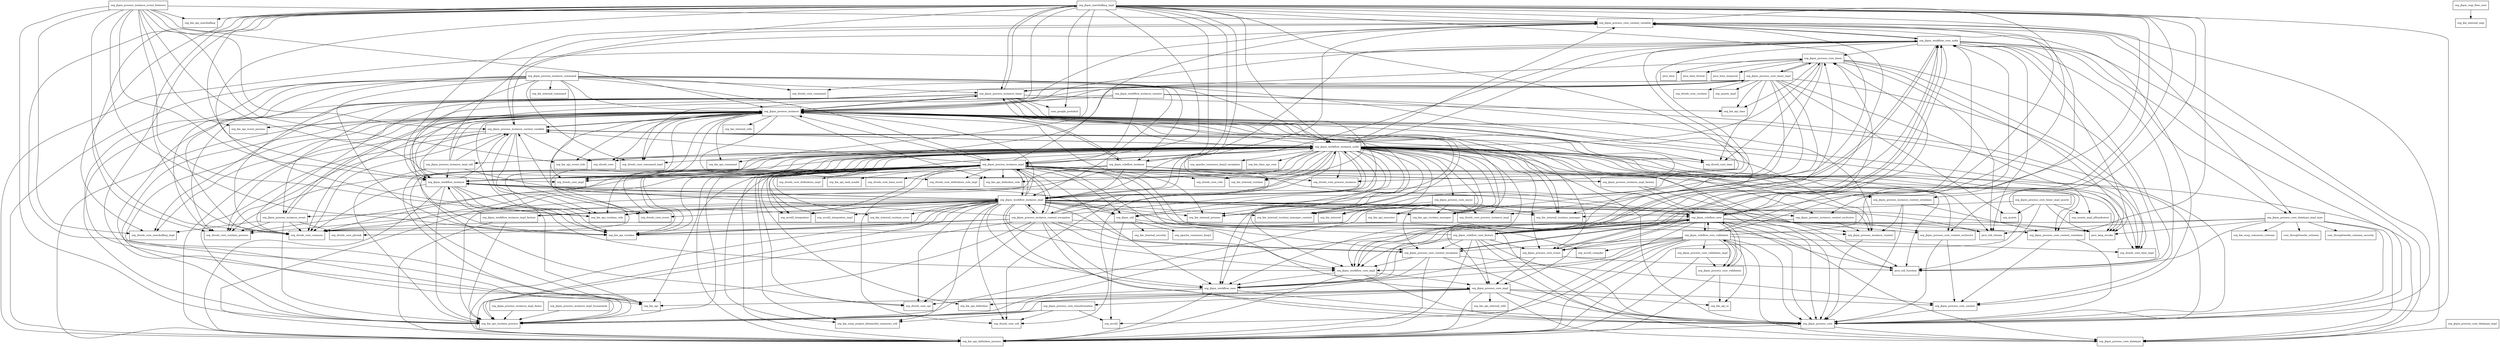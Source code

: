 digraph jbpm_flow_7_6_0_Final_package_dependencies {
  node [shape = box, fontsize=10.0];
  org_jbpm_marshalling_impl -> com_google_protobuf;
  org_jbpm_marshalling_impl -> org_drools_core_common;
  org_jbpm_marshalling_impl -> org_drools_core_impl;
  org_jbpm_marshalling_impl -> org_drools_core_marshalling_impl;
  org_jbpm_marshalling_impl -> org_drools_core_process_instance;
  org_jbpm_marshalling_impl -> org_drools_core_process_instance_impl;
  org_jbpm_marshalling_impl -> org_drools_core_runtime_process;
  org_jbpm_marshalling_impl -> org_drools_core_util;
  org_jbpm_marshalling_impl -> org_jbpm_process_core;
  org_jbpm_marshalling_impl -> org_jbpm_process_core_context_exclusive;
  org_jbpm_marshalling_impl -> org_jbpm_process_core_context_swimlane;
  org_jbpm_marshalling_impl -> org_jbpm_process_core_context_variable;
  org_jbpm_marshalling_impl -> org_jbpm_process_instance;
  org_jbpm_marshalling_impl -> org_jbpm_process_instance_context_exclusive;
  org_jbpm_marshalling_impl -> org_jbpm_process_instance_context_swimlane;
  org_jbpm_marshalling_impl -> org_jbpm_process_instance_context_variable;
  org_jbpm_marshalling_impl -> org_jbpm_process_instance_impl;
  org_jbpm_marshalling_impl -> org_jbpm_process_instance_timer;
  org_jbpm_marshalling_impl -> org_jbpm_ruleflow_core;
  org_jbpm_marshalling_impl -> org_jbpm_ruleflow_instance;
  org_jbpm_marshalling_impl -> org_jbpm_workflow_instance;
  org_jbpm_marshalling_impl -> org_jbpm_workflow_instance_impl;
  org_jbpm_marshalling_impl -> org_jbpm_workflow_instance_node;
  org_jbpm_marshalling_impl -> org_kie_api;
  org_jbpm_marshalling_impl -> org_kie_api_definition_process;
  org_jbpm_marshalling_impl -> org_kie_api_marshalling;
  org_jbpm_marshalling_impl -> org_kie_api_runtime_process;
  org_jbpm_marshalling_impl -> org_kie_api_runtime_rule;
  org_jbpm_osgi_flow_core -> org_kie_internal_osgi;
  org_jbpm_process_core -> org_jbpm_process_core_datatype;
  org_jbpm_process_core -> org_kie_api_definition_process;
  org_jbpm_process_core_async -> org_drools_core_process_instance_impl;
  org_jbpm_process_core_async -> org_kie_api_executor;
  org_jbpm_process_core_async -> org_kie_api_runtime;
  org_jbpm_process_core_async -> org_kie_api_runtime_manager;
  org_jbpm_process_core_async -> org_kie_api_runtime_process;
  org_jbpm_process_core_async -> org_kie_internal;
  org_jbpm_process_core_async -> org_kie_internal_process;
  org_jbpm_process_core_async -> org_kie_internal_runtime_manager;
  org_jbpm_process_core_async -> org_kie_internal_runtime_manager_context;
  org_jbpm_process_core_context -> org_jbpm_process_core;
  org_jbpm_process_core_context_exception -> org_jbpm_process_core;
  org_jbpm_process_core_context_exception -> org_jbpm_process_core_context;
  org_jbpm_process_core_context_exception -> org_jbpm_ruleflow_core;
  org_jbpm_process_core_context_exception -> org_jbpm_workflow_core;
  org_jbpm_process_core_context_exception -> org_jbpm_workflow_core_impl;
  org_jbpm_process_core_context_exception -> org_kie_api_definition_process;
  org_jbpm_process_core_context_exclusive -> org_jbpm_process_core;
  org_jbpm_process_core_context_exclusive -> org_jbpm_process_core_context;
  org_jbpm_process_core_context_swimlane -> org_jbpm_process_core;
  org_jbpm_process_core_context_swimlane -> org_jbpm_process_core_context;
  org_jbpm_process_core_context_variable -> org_jbpm_process_core;
  org_jbpm_process_core_context_variable -> org_jbpm_process_core_context;
  org_jbpm_process_core_context_variable -> org_jbpm_process_core_datatype;
  org_jbpm_process_core_context_variable -> org_jbpm_process_core_datatype_impl_type;
  org_jbpm_process_core_context_variable -> org_jbpm_workflow_core_node;
  org_jbpm_process_core_datatype_impl -> org_jbpm_process_core_datatype;
  org_jbpm_process_core_datatype_impl_type -> com_thoughtworks_xstream;
  org_jbpm_process_core_datatype_impl_type -> com_thoughtworks_xstream_security;
  org_jbpm_process_core_datatype_impl_type -> java_lang_invoke;
  org_jbpm_process_core_datatype_impl_type -> java_util_function;
  org_jbpm_process_core_datatype_impl_type -> java_util_stream;
  org_jbpm_process_core_datatype_impl_type -> org_drools_core_common;
  org_jbpm_process_core_datatype_impl_type -> org_jbpm_process_core;
  org_jbpm_process_core_datatype_impl_type -> org_jbpm_process_core_datatype;
  org_jbpm_process_core_datatype_impl_type -> org_kie_soup_commons_xstream;
  org_jbpm_process_core_event -> java_util_function;
  org_jbpm_process_core_event -> org_jbpm_process_core_impl;
  org_jbpm_process_core_event -> org_jbpm_workflow_core_node;
  org_jbpm_process_core_event -> org_kie_api_runtime_process;
  org_jbpm_process_core_impl -> org_jbpm_process_core;
  org_jbpm_process_core_impl -> org_jbpm_process_core_context;
  org_jbpm_process_core_impl -> org_jbpm_process_core_datatype;
  org_jbpm_process_core_impl -> org_jbpm_process_core_transformation;
  org_jbpm_process_core_impl -> org_kie_api;
  org_jbpm_process_core_impl -> org_kie_api_definition;
  org_jbpm_process_core_impl -> org_kie_api_definition_process;
  org_jbpm_process_core_impl -> org_kie_api_internal_utils;
  org_jbpm_process_core_impl -> org_kie_api_io;
  org_jbpm_process_core_impl -> org_kie_api_runtime_process;
  org_jbpm_process_core_timer -> java_lang_invoke;
  org_jbpm_process_core_timer -> java_time;
  org_jbpm_process_core_timer -> java_time_format;
  org_jbpm_process_core_timer -> java_time_temporal;
  org_jbpm_process_core_timer -> java_util_function;
  org_jbpm_process_core_timer -> java_util_stream;
  org_jbpm_process_core_timer -> org_drools_core_time;
  org_jbpm_process_core_timer -> org_drools_core_time_impl;
  org_jbpm_process_core_timer -> org_jbpm_process_core_timer_impl;
  org_jbpm_process_core_timer -> org_jbpm_util;
  org_jbpm_process_core_timer -> org_kie_api_time;
  org_jbpm_process_core_timer_impl -> org_drools_core_command;
  org_jbpm_process_core_timer_impl -> org_drools_core_command_impl;
  org_jbpm_process_core_timer_impl -> org_drools_core_common;
  org_jbpm_process_core_timer_impl -> org_drools_core_runtime;
  org_jbpm_process_core_timer_impl -> org_drools_core_time;
  org_jbpm_process_core_timer_impl -> org_drools_core_time_impl;
  org_jbpm_process_core_timer_impl -> org_jbpm_process_core_timer;
  org_jbpm_process_core_timer_impl -> org_jbpm_process_instance_timer;
  org_jbpm_process_core_timer_impl -> org_kie_api_runtime;
  org_jbpm_process_core_timer_impl -> org_kie_api_runtime_manager;
  org_jbpm_process_core_timer_impl -> org_kie_api_time;
  org_jbpm_process_core_timer_impl -> org_kie_internal_runtime_manager;
  org_jbpm_process_core_timer_impl -> org_kie_internal_runtime_manager_context;
  org_jbpm_process_core_timer_impl -> org_quartz;
  org_jbpm_process_core_timer_impl -> org_quartz_impl;
  org_jbpm_process_core_timer_impl -> org_quartz_impl_jdbcjobstore;
  org_jbpm_process_core_timer_impl_quartz -> java_lang_invoke;
  org_jbpm_process_core_timer_impl_quartz -> java_util_function;
  org_jbpm_process_core_timer_impl_quartz -> org_kie_internal_runtime_manager;
  org_jbpm_process_core_timer_impl_quartz -> org_quartz;
  org_jbpm_process_core_timer_impl_quartz -> org_quartz_impl_jdbcjobstore;
  org_jbpm_process_core_transformation -> org_drools_core_util;
  org_jbpm_process_core_transformation -> org_kie_api_runtime_process;
  org_jbpm_process_core_transformation -> org_kie_soup_project_datamodel_commons_util;
  org_jbpm_process_core_transformation -> org_mvel2;
  org_jbpm_process_core_validation -> org_jbpm_ruleflow_core;
  org_jbpm_process_core_validation -> org_jbpm_ruleflow_core_validation;
  org_jbpm_process_core_validation -> org_kie_api_definition_process;
  org_jbpm_process_core_validation -> org_kie_api_io;
  org_jbpm_process_core_validation_impl -> org_jbpm_process_core_validation;
  org_jbpm_process_core_validation_impl -> org_kie_api_definition_process;
  org_jbpm_process_instance -> org_drools_core;
  org_jbpm_process_instance -> org_drools_core_command_impl;
  org_jbpm_process_instance -> org_drools_core_common;
  org_jbpm_process_instance -> org_drools_core_definitions_rule_impl;
  org_jbpm_process_instance -> org_drools_core_event;
  org_jbpm_process_instance -> org_drools_core_impl;
  org_jbpm_process_instance -> org_drools_core_marshalling_impl;
  org_jbpm_process_instance -> org_drools_core_phreak;
  org_jbpm_process_instance -> org_drools_core_runtime_process;
  org_jbpm_process_instance -> org_drools_core_time;
  org_jbpm_process_instance -> org_drools_core_time_impl;
  org_jbpm_process_instance -> org_jbpm_process_core;
  org_jbpm_process_instance -> org_jbpm_process_core_context_variable;
  org_jbpm_process_instance -> org_jbpm_process_core_event;
  org_jbpm_process_instance -> org_jbpm_process_core_timer;
  org_jbpm_process_instance -> org_jbpm_process_instance_context_variable;
  org_jbpm_process_instance -> org_jbpm_process_instance_event;
  org_jbpm_process_instance -> org_jbpm_process_instance_timer;
  org_jbpm_process_instance -> org_jbpm_ruleflow_core;
  org_jbpm_process_instance -> org_jbpm_ruleflow_instance;
  org_jbpm_process_instance -> org_jbpm_workflow_core_node;
  org_jbpm_process_instance -> org_kie_api;
  org_jbpm_process_instance -> org_kie_api_command;
  org_jbpm_process_instance -> org_kie_api_definition_process;
  org_jbpm_process_instance -> org_kie_api_definition_rule;
  org_jbpm_process_instance -> org_kie_api_event_process;
  org_jbpm_process_instance -> org_kie_api_event_rule;
  org_jbpm_process_instance -> org_kie_api_runtime;
  org_jbpm_process_instance -> org_kie_api_runtime_manager;
  org_jbpm_process_instance -> org_kie_api_runtime_process;
  org_jbpm_process_instance -> org_kie_api_runtime_rule;
  org_jbpm_process_instance -> org_kie_internal_process;
  org_jbpm_process_instance -> org_kie_internal_runtime;
  org_jbpm_process_instance -> org_kie_internal_runtime_manager;
  org_jbpm_process_instance -> org_kie_internal_runtime_manager_context;
  org_jbpm_process_instance -> org_kie_internal_utils;
  org_jbpm_process_instance_command -> org_drools_core_command;
  org_jbpm_process_instance_command -> org_drools_core_command_impl;
  org_jbpm_process_instance_command -> org_drools_core_common;
  org_jbpm_process_instance_command -> org_drools_core_impl;
  org_jbpm_process_instance_command -> org_drools_core_runtime_process;
  org_jbpm_process_instance_command -> org_jbpm_process_instance;
  org_jbpm_process_instance_command -> org_jbpm_process_instance_impl;
  org_jbpm_process_instance_command -> org_jbpm_process_instance_timer;
  org_jbpm_process_instance_command -> org_jbpm_ruleflow_instance;
  org_jbpm_process_instance_command -> org_jbpm_workflow_core_impl;
  org_jbpm_process_instance_command -> org_jbpm_workflow_instance;
  org_jbpm_process_instance_command -> org_jbpm_workflow_instance_impl;
  org_jbpm_process_instance_command -> org_jbpm_workflow_instance_node;
  org_jbpm_process_instance_command -> org_kie_api;
  org_jbpm_process_instance_command -> org_kie_api_definition_process;
  org_jbpm_process_instance_command -> org_kie_api_runtime;
  org_jbpm_process_instance_command -> org_kie_api_runtime_process;
  org_jbpm_process_instance_command -> org_kie_internal_command;
  org_jbpm_process_instance_context -> org_jbpm_process_core;
  org_jbpm_process_instance_context -> org_jbpm_process_instance;
  org_jbpm_process_instance_context_exception -> org_drools_core_common;
  org_jbpm_process_instance_context_exception -> org_drools_core_spi;
  org_jbpm_process_instance_context_exception -> org_jbpm_process_core;
  org_jbpm_process_instance_context_exception -> org_jbpm_process_core_context_exception;
  org_jbpm_process_instance_context_exception -> org_jbpm_process_instance;
  org_jbpm_process_instance_context_exception -> org_jbpm_process_instance_context;
  org_jbpm_process_instance_context_exception -> org_jbpm_process_instance_impl;
  org_jbpm_process_instance_context_exception -> org_jbpm_workflow_core;
  org_jbpm_process_instance_context_exception -> org_jbpm_workflow_core_impl;
  org_jbpm_process_instance_context_exception -> org_jbpm_workflow_core_node;
  org_jbpm_process_instance_context_exception -> org_jbpm_workflow_instance;
  org_jbpm_process_instance_context_exception -> org_jbpm_workflow_instance_impl;
  org_jbpm_process_instance_context_exception -> org_jbpm_workflow_instance_node;
  org_jbpm_process_instance_context_exception -> org_kie_api_definition_process;
  org_jbpm_process_instance_context_exception -> org_kie_api_runtime;
  org_jbpm_process_instance_context_exception -> org_kie_api_runtime_process;
  org_jbpm_process_instance_context_exclusive -> org_jbpm_process_core_context_exclusive;
  org_jbpm_process_instance_context_exclusive -> org_jbpm_process_instance_context;
  org_jbpm_process_instance_context_exclusive -> org_kie_api_runtime_process;
  org_jbpm_process_instance_context_swimlane -> org_jbpm_process_core;
  org_jbpm_process_instance_context_swimlane -> org_jbpm_process_core_context_swimlane;
  org_jbpm_process_instance_context_swimlane -> org_jbpm_process_instance_context;
  org_jbpm_process_instance_context_variable -> org_drools_core;
  org_jbpm_process_instance_context_variable -> org_drools_core_common;
  org_jbpm_process_instance_context_variable -> org_drools_core_event;
  org_jbpm_process_instance_context_variable -> org_drools_core_runtime_process;
  org_jbpm_process_instance_context_variable -> org_jbpm_process_core;
  org_jbpm_process_instance_context_variable -> org_jbpm_process_core_context_variable;
  org_jbpm_process_instance_context_variable -> org_jbpm_process_instance;
  org_jbpm_process_instance_context_variable -> org_jbpm_process_instance_context;
  org_jbpm_process_instance_context_variable -> org_jbpm_workflow_core;
  org_jbpm_process_instance_context_variable -> org_jbpm_workflow_instance_node;
  org_jbpm_process_instance_context_variable -> org_kie_api_definition_process;
  org_jbpm_process_instance_context_variable -> org_kie_api_runtime;
  org_jbpm_process_instance_context_variable -> org_kie_api_runtime_process;
  org_jbpm_process_instance_context_variable -> org_kie_api_runtime_rule;
  org_jbpm_process_instance_event -> org_drools_core_common;
  org_jbpm_process_instance_event -> org_drools_core_marshalling_impl;
  org_jbpm_process_instance_event -> org_drools_core_phreak;
  org_jbpm_process_instance_event -> org_drools_core_runtime_process;
  org_jbpm_process_instance_event -> org_jbpm_process_instance;
  org_jbpm_process_instance_event -> org_kie_api_runtime_process;
  org_jbpm_process_instance_event_listeners -> org_drools_core_common;
  org_jbpm_process_instance_event_listeners -> org_drools_core_impl;
  org_jbpm_process_instance_event_listeners -> org_drools_core_marshalling_impl;
  org_jbpm_process_instance_event_listeners -> org_jbpm_process_core_context_variable;
  org_jbpm_process_instance_event_listeners -> org_jbpm_process_instance;
  org_jbpm_process_instance_event_listeners -> org_jbpm_process_instance_context_variable;
  org_jbpm_process_instance_event_listeners -> org_jbpm_workflow_instance;
  org_jbpm_process_instance_event_listeners -> org_kie_api_event_process;
  org_jbpm_process_instance_event_listeners -> org_kie_api_event_rule;
  org_jbpm_process_instance_event_listeners -> org_kie_api_marshalling;
  org_jbpm_process_instance_event_listeners -> org_kie_api_runtime;
  org_jbpm_process_instance_event_listeners -> org_kie_api_runtime_process;
  org_jbpm_process_instance_event_listeners -> org_kie_api_runtime_rule;
  org_jbpm_process_instance_impl -> org_drools_core_base_mvel;
  org_jbpm_process_instance_impl -> org_drools_core_common;
  org_jbpm_process_instance_impl -> org_drools_core_definitions_impl;
  org_jbpm_process_instance_impl -> org_drools_core_definitions_rule_impl;
  org_jbpm_process_instance_impl -> org_drools_core_impl;
  org_jbpm_process_instance_impl -> org_drools_core_process_instance;
  org_jbpm_process_instance_impl -> org_drools_core_rule;
  org_jbpm_process_instance_impl -> org_drools_core_runtime_process;
  org_jbpm_process_instance_impl -> org_drools_core_spi;
  org_jbpm_process_instance_impl -> org_drools_core_util;
  org_jbpm_process_instance_impl -> org_jbpm_process_core;
  org_jbpm_process_instance_impl -> org_jbpm_process_core_context_exception;
  org_jbpm_process_instance_impl -> org_jbpm_process_core_context_swimlane;
  org_jbpm_process_instance_impl -> org_jbpm_process_core_context_variable;
  org_jbpm_process_instance_impl -> org_jbpm_process_core_impl;
  org_jbpm_process_instance_impl -> org_jbpm_process_instance;
  org_jbpm_process_instance_impl -> org_jbpm_process_instance_context_exception;
  org_jbpm_process_instance_impl -> org_jbpm_process_instance_context_swimlane;
  org_jbpm_process_instance_impl -> org_jbpm_process_instance_context_variable;
  org_jbpm_process_instance_impl -> org_jbpm_process_instance_impl_factory;
  org_jbpm_process_instance_impl -> org_jbpm_util;
  org_jbpm_process_instance_impl -> org_jbpm_workflow_core;
  org_jbpm_process_instance_impl -> org_jbpm_workflow_instance;
  org_jbpm_process_instance_impl -> org_jbpm_workflow_instance_impl;
  org_jbpm_process_instance_impl -> org_jbpm_workflow_instance_node;
  org_jbpm_process_instance_impl -> org_kie_api;
  org_jbpm_process_instance_impl -> org_kie_api_definition;
  org_jbpm_process_instance_impl -> org_kie_api_definition_process;
  org_jbpm_process_instance_impl -> org_kie_api_definition_rule;
  org_jbpm_process_instance_impl -> org_kie_api_runtime;
  org_jbpm_process_instance_impl -> org_kie_api_runtime_process;
  org_jbpm_process_instance_impl -> org_kie_api_runtime_rule;
  org_jbpm_process_instance_impl -> org_kie_api_task_model;
  org_jbpm_process_instance_impl -> org_kie_internal_process;
  org_jbpm_process_instance_impl -> org_kie_internal_runtime;
  org_jbpm_process_instance_impl -> org_kie_internal_runtime_error;
  org_jbpm_process_instance_impl -> org_kie_soup_project_datamodel_commons_util;
  org_jbpm_process_instance_impl -> org_mvel2_integration;
  org_jbpm_process_instance_impl_demo -> org_kie_api_runtime_process;
  org_jbpm_process_instance_impl_factory -> org_jbpm_process_core;
  org_jbpm_process_instance_impl_factory -> org_jbpm_process_instance;
  org_jbpm_process_instance_impl_factory -> org_jbpm_process_instance_context;
  org_jbpm_process_instance_impl_factory -> org_jbpm_process_instance_impl;
  org_jbpm_process_instance_impl_humantask -> org_kie_api_runtime_process;
  org_jbpm_process_instance_impl_util -> org_jbpm_process_core_context_variable;
  org_jbpm_process_instance_impl_util -> org_jbpm_process_instance;
  org_jbpm_process_instance_impl_util -> org_jbpm_process_instance_context_variable;
  org_jbpm_process_instance_impl_util -> org_jbpm_util;
  org_jbpm_process_instance_impl_util -> org_jbpm_workflow_instance;
  org_jbpm_process_instance_impl_util -> org_kie_api_runtime_process;
  org_jbpm_process_instance_timer -> com_google_protobuf;
  org_jbpm_process_instance_timer -> org_drools_core_common;
  org_jbpm_process_instance_timer -> org_drools_core_marshalling_impl;
  org_jbpm_process_instance_timer -> org_drools_core_runtime_process;
  org_jbpm_process_instance_timer -> org_drools_core_time;
  org_jbpm_process_instance_timer -> org_drools_core_time_impl;
  org_jbpm_process_instance_timer -> org_jbpm_marshalling_impl;
  org_jbpm_process_instance_timer -> org_jbpm_process_core_timer_impl;
  org_jbpm_process_instance_timer -> org_jbpm_process_instance;
  org_jbpm_process_instance_timer -> org_jbpm_process_instance_event;
  org_jbpm_process_instance_timer -> org_kie_api_runtime;
  org_jbpm_process_instance_timer -> org_kie_api_runtime_process;
  org_jbpm_process_instance_timer -> org_kie_api_time;
  org_jbpm_process_instance_timer -> org_kie_internal_runtime;
  org_jbpm_ruleflow_core -> java_lang_invoke;
  org_jbpm_ruleflow_core -> java_util_function;
  org_jbpm_ruleflow_core -> java_util_stream;
  org_jbpm_ruleflow_core -> org_jbpm_process_core;
  org_jbpm_ruleflow_core -> org_jbpm_process_core_context_exception;
  org_jbpm_ruleflow_core -> org_jbpm_process_core_context_swimlane;
  org_jbpm_ruleflow_core -> org_jbpm_process_core_context_variable;
  org_jbpm_ruleflow_core -> org_jbpm_process_core_datatype;
  org_jbpm_ruleflow_core -> org_jbpm_process_core_event;
  org_jbpm_ruleflow_core -> org_jbpm_process_core_timer;
  org_jbpm_ruleflow_core -> org_jbpm_process_core_validation;
  org_jbpm_ruleflow_core -> org_jbpm_ruleflow_core_factory;
  org_jbpm_ruleflow_core -> org_jbpm_ruleflow_core_validation;
  org_jbpm_ruleflow_core -> org_jbpm_workflow_core;
  org_jbpm_ruleflow_core -> org_jbpm_workflow_core_impl;
  org_jbpm_ruleflow_core -> org_jbpm_workflow_core_node;
  org_jbpm_ruleflow_core -> org_kie_api_definition_process;
  org_jbpm_ruleflow_core_factory -> org_jbpm_process_core;
  org_jbpm_ruleflow_core_factory -> org_jbpm_process_core_context_exception;
  org_jbpm_ruleflow_core_factory -> org_jbpm_process_core_context_variable;
  org_jbpm_ruleflow_core_factory -> org_jbpm_process_core_datatype;
  org_jbpm_ruleflow_core_factory -> org_jbpm_process_core_event;
  org_jbpm_ruleflow_core_factory -> org_jbpm_process_core_impl;
  org_jbpm_ruleflow_core_factory -> org_jbpm_process_core_timer;
  org_jbpm_ruleflow_core_factory -> org_jbpm_process_instance_impl;
  org_jbpm_ruleflow_core_factory -> org_jbpm_ruleflow_core;
  org_jbpm_ruleflow_core_factory -> org_jbpm_workflow_core;
  org_jbpm_ruleflow_core_factory -> org_jbpm_workflow_core_impl;
  org_jbpm_ruleflow_core_factory -> org_jbpm_workflow_core_node;
  org_jbpm_ruleflow_core_factory -> org_kie_api_definition_process;
  org_jbpm_ruleflow_core_validation -> org_drools_core_time_impl;
  org_jbpm_ruleflow_core_validation -> org_jbpm_process_core;
  org_jbpm_ruleflow_core_validation -> org_jbpm_process_core_context_exception;
  org_jbpm_ruleflow_core_validation -> org_jbpm_process_core_context_variable;
  org_jbpm_ruleflow_core_validation -> org_jbpm_process_core_datatype;
  org_jbpm_ruleflow_core_validation -> org_jbpm_process_core_event;
  org_jbpm_ruleflow_core_validation -> org_jbpm_process_core_timer;
  org_jbpm_ruleflow_core_validation -> org_jbpm_process_core_validation;
  org_jbpm_ruleflow_core_validation -> org_jbpm_process_core_validation_impl;
  org_jbpm_ruleflow_core_validation -> org_jbpm_ruleflow_core;
  org_jbpm_ruleflow_core_validation -> org_jbpm_workflow_core;
  org_jbpm_ruleflow_core_validation -> org_jbpm_workflow_core_impl;
  org_jbpm_ruleflow_core_validation -> org_jbpm_workflow_core_node;
  org_jbpm_ruleflow_core_validation -> org_kie_api_definition_process;
  org_jbpm_ruleflow_core_validation -> org_kie_api_io;
  org_jbpm_ruleflow_core_validation -> org_mvel2;
  org_jbpm_ruleflow_core_validation -> org_mvel2_compiler;
  org_jbpm_ruleflow_instance -> java_lang_invoke;
  org_jbpm_ruleflow_instance -> java_util_function;
  org_jbpm_ruleflow_instance -> org_jbpm_process_instance;
  org_jbpm_ruleflow_instance -> org_jbpm_ruleflow_core;
  org_jbpm_ruleflow_instance -> org_jbpm_workflow_core_node;
  org_jbpm_ruleflow_instance -> org_jbpm_workflow_instance;
  org_jbpm_ruleflow_instance -> org_jbpm_workflow_instance_impl;
  org_jbpm_ruleflow_instance -> org_kie_api_definition_process;
  org_jbpm_ruleflow_instance -> org_kie_api_runtime_process;
  org_jbpm_util -> org_apache_commons_lang3;
  org_jbpm_util -> org_kie_internal_security;
  org_jbpm_util -> org_mvel2;
  org_jbpm_util -> org_mvel2_compiler;
  org_jbpm_workflow_core -> org_drools_core_spi;
  org_jbpm_workflow_core -> org_jbpm_process_core;
  org_jbpm_workflow_core -> org_kie_api_definition_process;
  org_jbpm_workflow_core_impl -> org_jbpm_process_core;
  org_jbpm_workflow_core_impl -> org_jbpm_process_core_impl;
  org_jbpm_workflow_core_impl -> org_jbpm_workflow_core;
  org_jbpm_workflow_core_impl -> org_jbpm_workflow_core_node;
  org_jbpm_workflow_core_impl -> org_kie_api_definition_process;
  org_jbpm_workflow_core_node -> java_lang_invoke;
  org_jbpm_workflow_core_node -> java_util_function;
  org_jbpm_workflow_core_node -> java_util_stream;
  org_jbpm_workflow_core_node -> org_jbpm_process_core;
  org_jbpm_workflow_core_node -> org_jbpm_process_core_context;
  org_jbpm_workflow_core_node -> org_jbpm_process_core_context_variable;
  org_jbpm_workflow_core_node -> org_jbpm_process_core_datatype;
  org_jbpm_workflow_core_node -> org_jbpm_process_core_datatype_impl_type;
  org_jbpm_workflow_core_node -> org_jbpm_process_core_event;
  org_jbpm_workflow_core_node -> org_jbpm_process_core_impl;
  org_jbpm_workflow_core_node -> org_jbpm_process_core_timer;
  org_jbpm_workflow_core_node -> org_jbpm_workflow_core;
  org_jbpm_workflow_core_node -> org_jbpm_workflow_core_impl;
  org_jbpm_workflow_core_node -> org_kie_api_definition_process;
  org_jbpm_workflow_instance -> org_drools_core_common;
  org_jbpm_workflow_instance -> org_jbpm_process_core_context_variable;
  org_jbpm_workflow_instance -> org_jbpm_process_instance;
  org_jbpm_workflow_instance -> org_jbpm_process_instance_context_variable;
  org_jbpm_workflow_instance -> org_jbpm_process_instance_impl;
  org_jbpm_workflow_instance -> org_jbpm_ruleflow_core;
  org_jbpm_workflow_instance -> org_jbpm_workflow_core_impl;
  org_jbpm_workflow_instance -> org_jbpm_workflow_instance_impl;
  org_jbpm_workflow_instance -> org_kie_api;
  org_jbpm_workflow_instance -> org_kie_api_definition_process;
  org_jbpm_workflow_instance -> org_kie_api_runtime;
  org_jbpm_workflow_instance -> org_kie_api_runtime_process;
  org_jbpm_workflow_instance_context -> org_jbpm_process_core;
  org_jbpm_workflow_instance_context -> org_jbpm_process_instance;
  org_jbpm_workflow_instance_context -> org_jbpm_process_instance_context;
  org_jbpm_workflow_instance_context -> org_jbpm_process_instance_impl;
  org_jbpm_workflow_instance_context -> org_jbpm_workflow_instance;
  org_jbpm_workflow_instance_impl -> java_lang_invoke;
  org_jbpm_workflow_instance_impl -> java_util_function;
  org_jbpm_workflow_instance_impl -> java_util_stream;
  org_jbpm_workflow_instance_impl -> org_drools_core_common;
  org_jbpm_workflow_instance_impl -> org_drools_core_event;
  org_jbpm_workflow_instance_impl -> org_drools_core_runtime_process;
  org_jbpm_workflow_instance_impl -> org_drools_core_spi;
  org_jbpm_workflow_instance_impl -> org_drools_core_util;
  org_jbpm_workflow_instance_impl -> org_jbpm_process_core;
  org_jbpm_workflow_instance_impl -> org_jbpm_process_core_context_exception;
  org_jbpm_workflow_instance_impl -> org_jbpm_process_core_context_exclusive;
  org_jbpm_workflow_instance_impl -> org_jbpm_process_core_context_variable;
  org_jbpm_workflow_instance_impl -> org_jbpm_process_instance;
  org_jbpm_workflow_instance_impl -> org_jbpm_process_instance_context_exception;
  org_jbpm_workflow_instance_impl -> org_jbpm_process_instance_context_exclusive;
  org_jbpm_workflow_instance_impl -> org_jbpm_process_instance_context_variable;
  org_jbpm_workflow_instance_impl -> org_jbpm_process_instance_event;
  org_jbpm_workflow_instance_impl -> org_jbpm_process_instance_impl;
  org_jbpm_workflow_instance_impl -> org_jbpm_ruleflow_core;
  org_jbpm_workflow_instance_impl -> org_jbpm_util;
  org_jbpm_workflow_instance_impl -> org_jbpm_workflow_core;
  org_jbpm_workflow_instance_impl -> org_jbpm_workflow_core_impl;
  org_jbpm_workflow_instance_impl -> org_jbpm_workflow_core_node;
  org_jbpm_workflow_instance_impl -> org_jbpm_workflow_instance;
  org_jbpm_workflow_instance_impl -> org_jbpm_workflow_instance_impl_factory;
  org_jbpm_workflow_instance_impl -> org_jbpm_workflow_instance_node;
  org_jbpm_workflow_instance_impl -> org_kie_api_definition_process;
  org_jbpm_workflow_instance_impl -> org_kie_api_runtime;
  org_jbpm_workflow_instance_impl -> org_kie_api_runtime_manager;
  org_jbpm_workflow_instance_impl -> org_kie_api_runtime_process;
  org_jbpm_workflow_instance_impl -> org_kie_api_runtime_rule;
  org_jbpm_workflow_instance_impl -> org_kie_internal_process;
  org_jbpm_workflow_instance_impl -> org_kie_internal_runtime_error;
  org_jbpm_workflow_instance_impl -> org_kie_internal_runtime_manager;
  org_jbpm_workflow_instance_impl -> org_kie_internal_runtime_manager_context;
  org_jbpm_workflow_instance_impl -> org_kie_soup_project_datamodel_commons_util;
  org_jbpm_workflow_instance_impl -> org_mvel2_integration;
  org_jbpm_workflow_instance_impl -> org_mvel2_integration_impl;
  org_jbpm_workflow_instance_impl_factory -> org_jbpm_workflow_instance;
  org_jbpm_workflow_instance_impl_factory -> org_jbpm_workflow_instance_impl;
  org_jbpm_workflow_instance_impl_factory -> org_kie_api_definition_process;
  org_jbpm_workflow_instance_impl_factory -> org_kie_api_runtime_process;
  org_jbpm_workflow_instance_node -> java_lang_invoke;
  org_jbpm_workflow_instance_node -> java_util_function;
  org_jbpm_workflow_instance_node -> java_util_stream;
  org_jbpm_workflow_instance_node -> org_apache_commons_lang3_exception;
  org_jbpm_workflow_instance_node -> org_drools_core;
  org_jbpm_workflow_instance_node -> org_drools_core_command_impl;
  org_jbpm_workflow_instance_node -> org_drools_core_common;
  org_jbpm_workflow_instance_node -> org_drools_core_definitions_rule_impl;
  org_jbpm_workflow_instance_node -> org_drools_core_event;
  org_jbpm_workflow_instance_node -> org_drools_core_impl;
  org_jbpm_workflow_instance_node -> org_drools_core_process_instance;
  org_jbpm_workflow_instance_node -> org_drools_core_process_instance_impl;
  org_jbpm_workflow_instance_node -> org_drools_core_rule;
  org_jbpm_workflow_instance_node -> org_drools_core_runtime_process;
  org_jbpm_workflow_instance_node -> org_drools_core_spi;
  org_jbpm_workflow_instance_node -> org_drools_core_time;
  org_jbpm_workflow_instance_node -> org_drools_core_time_impl;
  org_jbpm_workflow_instance_node -> org_drools_core_util;
  org_jbpm_workflow_instance_node -> org_jbpm_process_core;
  org_jbpm_workflow_instance_node -> org_jbpm_process_core_async;
  org_jbpm_workflow_instance_node -> org_jbpm_process_core_context_exception;
  org_jbpm_workflow_instance_node -> org_jbpm_process_core_context_exclusive;
  org_jbpm_workflow_instance_node -> org_jbpm_process_core_context_swimlane;
  org_jbpm_workflow_instance_node -> org_jbpm_process_core_context_variable;
  org_jbpm_workflow_instance_node -> org_jbpm_process_core_datatype;
  org_jbpm_workflow_instance_node -> org_jbpm_process_core_event;
  org_jbpm_workflow_instance_node -> org_jbpm_process_core_impl;
  org_jbpm_workflow_instance_node -> org_jbpm_process_core_timer;
  org_jbpm_workflow_instance_node -> org_jbpm_process_instance;
  org_jbpm_workflow_instance_node -> org_jbpm_process_instance_context_exception;
  org_jbpm_workflow_instance_node -> org_jbpm_process_instance_context_exclusive;
  org_jbpm_workflow_instance_node -> org_jbpm_process_instance_context_swimlane;
  org_jbpm_workflow_instance_node -> org_jbpm_process_instance_context_variable;
  org_jbpm_workflow_instance_node -> org_jbpm_process_instance_impl;
  org_jbpm_workflow_instance_node -> org_jbpm_process_instance_impl_util;
  org_jbpm_workflow_instance_node -> org_jbpm_process_instance_timer;
  org_jbpm_workflow_instance_node -> org_jbpm_util;
  org_jbpm_workflow_instance_node -> org_jbpm_workflow_core;
  org_jbpm_workflow_instance_node -> org_jbpm_workflow_core_impl;
  org_jbpm_workflow_instance_node -> org_jbpm_workflow_core_node;
  org_jbpm_workflow_instance_node -> org_jbpm_workflow_instance;
  org_jbpm_workflow_instance_node -> org_jbpm_workflow_instance_impl;
  org_jbpm_workflow_instance_node -> org_kie_api;
  org_jbpm_workflow_instance_node -> org_kie_api_command;
  org_jbpm_workflow_instance_node -> org_kie_api_definition_process;
  org_jbpm_workflow_instance_node -> org_kie_api_definition_rule;
  org_jbpm_workflow_instance_node -> org_kie_api_event_rule;
  org_jbpm_workflow_instance_node -> org_kie_api_executor;
  org_jbpm_workflow_instance_node -> org_kie_api_runtime;
  org_jbpm_workflow_instance_node -> org_kie_api_runtime_manager;
  org_jbpm_workflow_instance_node -> org_kie_api_runtime_process;
  org_jbpm_workflow_instance_node -> org_kie_api_runtime_rule;
  org_jbpm_workflow_instance_node -> org_kie_dmn_api_core;
  org_jbpm_workflow_instance_node -> org_kie_internal;
  org_jbpm_workflow_instance_node -> org_kie_internal_process;
  org_jbpm_workflow_instance_node -> org_kie_internal_runtime;
  org_jbpm_workflow_instance_node -> org_kie_internal_runtime_manager;
  org_jbpm_workflow_instance_node -> org_kie_internal_runtime_manager_context;
  org_jbpm_workflow_instance_node -> org_kie_soup_project_datamodel_commons_util;
  org_jbpm_workflow_instance_node -> org_mvel2_integration;
  org_jbpm_workflow_instance_node -> org_mvel2_integration_impl;
}

